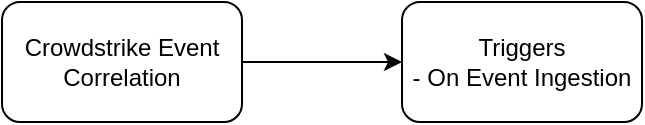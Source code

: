 <mxfile version="22.0.4" type="github">
  <diagram name="Page-1" id="wvW3ehxdYdoYtSaxa3fH">
    <mxGraphModel dx="1050" dy="574" grid="1" gridSize="10" guides="1" tooltips="1" connect="1" arrows="1" fold="1" page="1" pageScale="1" pageWidth="850" pageHeight="1100" math="0" shadow="0">
      <root>
        <mxCell id="0" />
        <mxCell id="1" parent="0" />
        <mxCell id="NKeEgVbL9whLPdXC6YmX-3" value="" style="edgeStyle=orthogonalEdgeStyle;rounded=0;orthogonalLoop=1;jettySize=auto;html=1;" edge="1" parent="1" source="NKeEgVbL9whLPdXC6YmX-1" target="NKeEgVbL9whLPdXC6YmX-2">
          <mxGeometry relative="1" as="geometry" />
        </mxCell>
        <mxCell id="NKeEgVbL9whLPdXC6YmX-1" value="Crowdstrike Event Correlation" style="rounded=1;whiteSpace=wrap;html=1;" vertex="1" parent="1">
          <mxGeometry x="50" y="130" width="120" height="60" as="geometry" />
        </mxCell>
        <mxCell id="NKeEgVbL9whLPdXC6YmX-2" value="Triggers&lt;br&gt;- On Event Ingestion" style="whiteSpace=wrap;html=1;rounded=1;" vertex="1" parent="1">
          <mxGeometry x="250" y="130" width="120" height="60" as="geometry" />
        </mxCell>
      </root>
    </mxGraphModel>
  </diagram>
</mxfile>
